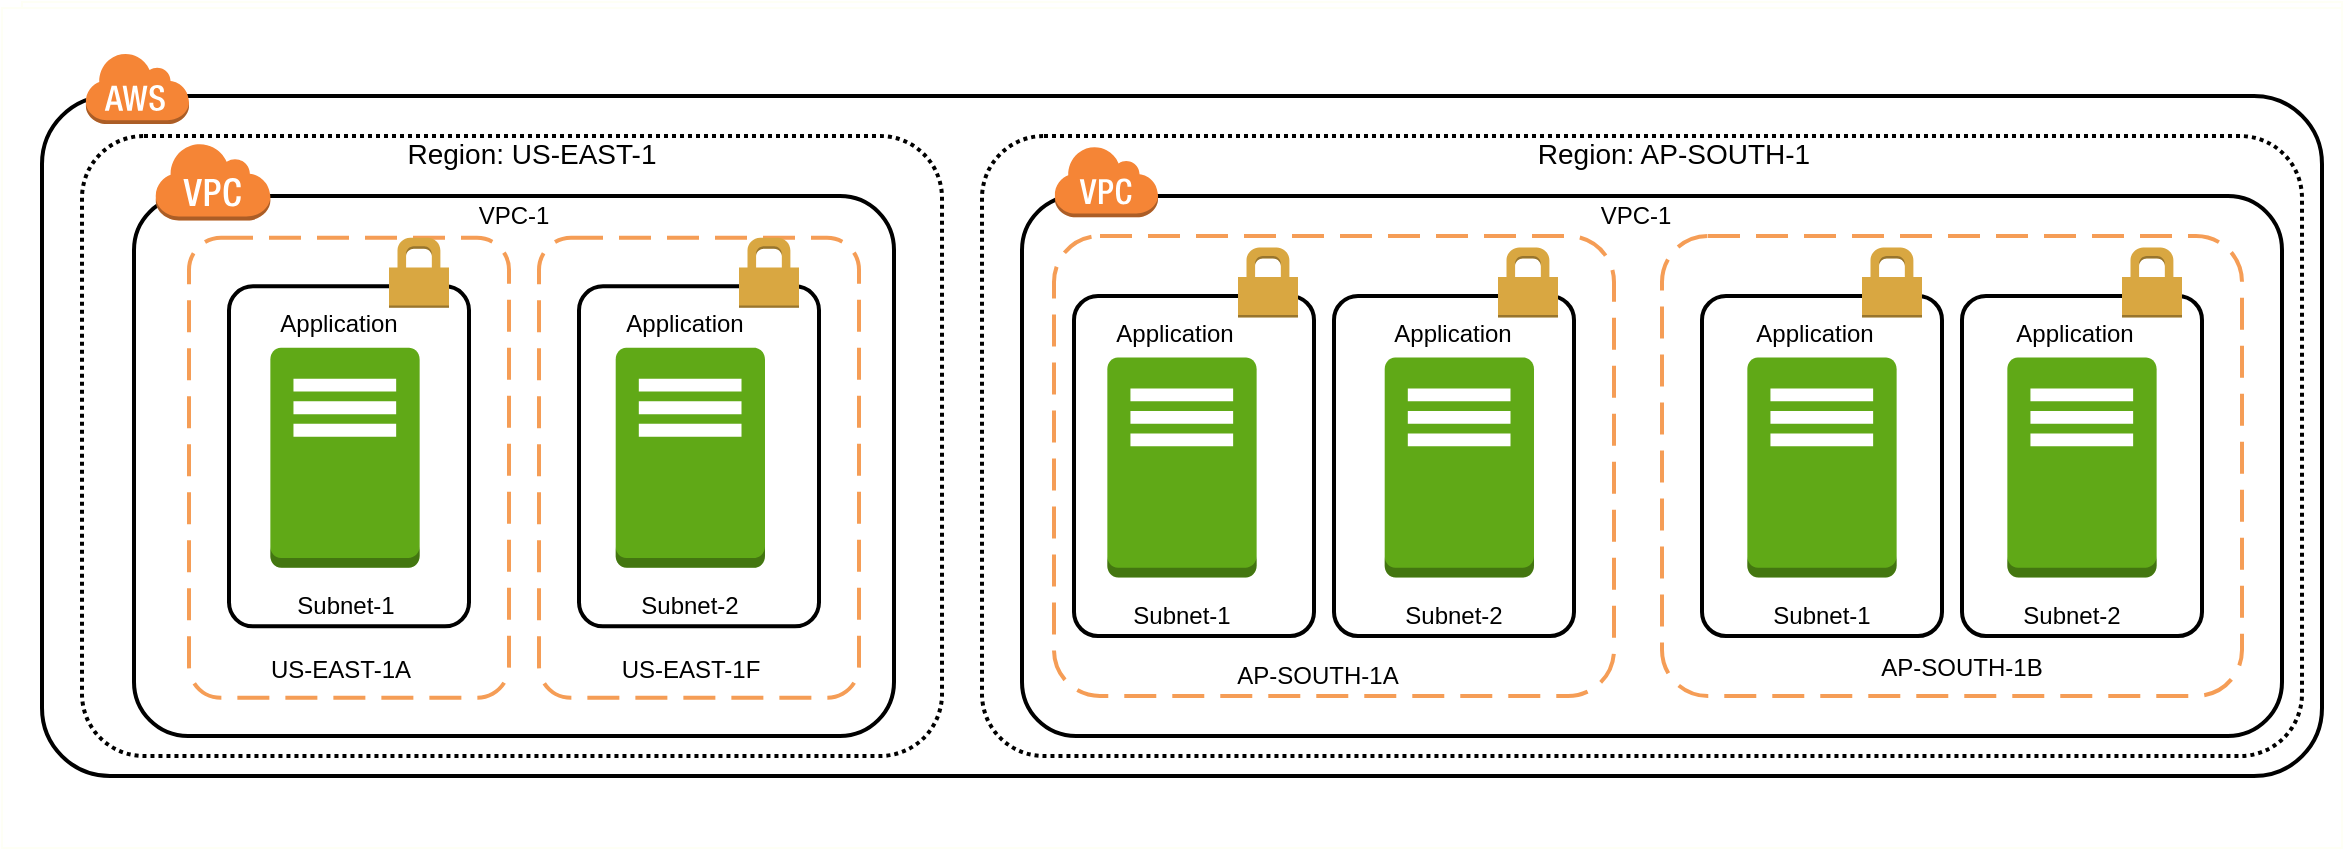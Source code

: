 <mxfile version="12.9.9" type="device"><diagram id="hDxXO6iOMIL-5xqhMEGv" name="Page-1"><mxGraphModel dx="1055" dy="808" grid="1" gridSize="10" guides="1" tooltips="1" connect="1" arrows="1" fold="1" page="1" pageScale="1" pageWidth="1654" pageHeight="1169" math="0" shadow="0"><root><mxCell id="0"/><mxCell id="1" parent="0"/><mxCell id="yAdGiv36qJoH5frJ20YR-78" value="" style="rounded=0;whiteSpace=wrap;html=1;strokeColor=#FEFFF5;" parent="1" vertex="1"><mxGeometry x="20" y="203" width="1160" height="417" as="geometry"/></mxCell><mxCell id="9zoq24ZybqTwHp-O39qH-56" value="" style="rounded=0;whiteSpace=wrap;html=1;strokeColor=#FEFFF5;" parent="1" vertex="1"><mxGeometry x="10" y="206" width="1170" height="420" as="geometry"/></mxCell><mxCell id="9zoq24ZybqTwHp-O39qH-3" value="" style="rounded=1;arcSize=10;dashed=0;fillColor=none;gradientColor=none;strokeWidth=2;" parent="1" vertex="1"><mxGeometry x="30" y="250" width="1140" height="340" as="geometry"/></mxCell><mxCell id="9zoq24ZybqTwHp-O39qH-10" value="" style="rounded=1;arcSize=10;dashed=1;fillColor=none;gradientColor=none;dashPattern=1 1;strokeWidth=2;" parent="1" vertex="1"><mxGeometry x="500" y="270" width="660" height="310" as="geometry"/></mxCell><mxCell id="yAdGiv36qJoH5frJ20YR-68" value="" style="rounded=1;arcSize=10;dashed=0;fillColor=none;gradientColor=none;strokeWidth=2;" parent="1" vertex="1"><mxGeometry x="520" y="300" width="630" height="270" as="geometry"/></mxCell><mxCell id="yAdGiv36qJoH5frJ20YR-29" value="" style="rounded=1;arcSize=10;dashed=1;strokeColor=#F59D56;fillColor=none;gradientColor=none;dashPattern=8 4;strokeWidth=2;" parent="1" vertex="1"><mxGeometry x="536" y="320" width="280" height="230" as="geometry"/></mxCell><mxCell id="yAdGiv36qJoH5frJ20YR-65" value="" style="rounded=1;arcSize=10;dashed=0;fillColor=none;gradientColor=none;strokeWidth=2;" parent="1" vertex="1"><mxGeometry x="990" y="350" width="120" height="170" as="geometry"/></mxCell><mxCell id="yAdGiv36qJoH5frJ20YR-56" value="" style="rounded=1;arcSize=10;dashed=0;fillColor=none;gradientColor=none;strokeWidth=2;" parent="1" vertex="1"><mxGeometry x="860" y="350" width="120" height="170" as="geometry"/></mxCell><mxCell id="yAdGiv36qJoH5frJ20YR-47" value="" style="rounded=1;arcSize=10;dashed=0;fillColor=none;gradientColor=none;strokeWidth=2;" parent="1" vertex="1"><mxGeometry x="676" y="350" width="120" height="170" as="geometry"/></mxCell><mxCell id="yAdGiv36qJoH5frJ20YR-27" value="" style="rounded=1;arcSize=10;dashed=0;fillColor=none;gradientColor=none;strokeWidth=2;" parent="1" vertex="1"><mxGeometry x="546" y="350" width="120" height="170" as="geometry"/></mxCell><mxCell id="9zoq24ZybqTwHp-O39qH-8" value="" style="rounded=1;arcSize=10;dashed=1;fillColor=none;gradientColor=none;dashPattern=1 1;strokeWidth=2;" parent="1" vertex="1"><mxGeometry x="50" y="270" width="430" height="310" as="geometry"/></mxCell><mxCell id="9zoq24ZybqTwHp-O39qH-4" value="" style="dashed=0;html=1;shape=mxgraph.aws3.cloud;fillColor=#F58536;gradientColor=none;dashed=0;strokeColor=#4797FF;" parent="1" vertex="1"><mxGeometry x="51.5" y="228" width="52" height="36" as="geometry"/></mxCell><mxCell id="9zoq24ZybqTwHp-O39qH-50" value="Region: AP-SOUTH-1" style="text;html=1;strokeColor=none;fillColor=none;align=center;verticalAlign=middle;whiteSpace=wrap;rounded=0;fontSize=14;" parent="1" vertex="1"><mxGeometry x="776" y="269" width="140" height="20" as="geometry"/></mxCell><mxCell id="4ndLmXDWsY6JqbtvV_gG-45" value="Region: US-EAST-1" style="text;html=1;strokeColor=none;fillColor=none;align=center;verticalAlign=middle;whiteSpace=wrap;rounded=0;fontSize=14;" parent="1" vertex="1"><mxGeometry x="210" y="269" width="130" height="20" as="geometry"/></mxCell><mxCell id="4ndLmXDWsY6JqbtvV_gG-47" value="VPC-1" style="text;html=1;strokeColor=none;fillColor=none;align=center;verticalAlign=middle;whiteSpace=wrap;rounded=0;" parent="1" vertex="1"><mxGeometry x="226" y="300" width="80" height="20" as="geometry"/></mxCell><mxCell id="4ndLmXDWsY6JqbtvV_gG-48" value="VPC-1" style="text;html=1;strokeColor=none;fillColor=none;align=center;verticalAlign=middle;whiteSpace=wrap;rounded=0;" parent="1" vertex="1"><mxGeometry x="787" y="300" width="80" height="20" as="geometry"/></mxCell><mxCell id="yAdGiv36qJoH5frJ20YR-28" value="" style="dashed=0;html=1;shape=mxgraph.aws3.permissions;fillColor=#D9A741;gradientColor=none;dashed=0;strokeColor=#FEFFF5;" parent="1" vertex="1"><mxGeometry x="628" y="325.74" width="30" height="35" as="geometry"/></mxCell><mxCell id="yAdGiv36qJoH5frJ20YR-30" value="AP-SOUTH-1A" style="text;html=1;strokeColor=none;fillColor=none;align=center;verticalAlign=middle;whiteSpace=wrap;rounded=0;" parent="1" vertex="1"><mxGeometry x="617" y="530" width="102" height="20" as="geometry"/></mxCell><mxCell id="yAdGiv36qJoH5frJ20YR-48" value="" style="dashed=0;html=1;shape=mxgraph.aws3.permissions;fillColor=#D9A741;gradientColor=none;dashed=0;strokeColor=#FEFFF5;" parent="1" vertex="1"><mxGeometry x="758" y="325.74" width="30" height="35" as="geometry"/></mxCell><mxCell id="yAdGiv36qJoH5frJ20YR-49" value="" style="rounded=1;arcSize=10;dashed=1;strokeColor=#F59D56;fillColor=none;gradientColor=none;dashPattern=8 4;strokeWidth=2;" parent="1" vertex="1"><mxGeometry x="840" y="320" width="290" height="230" as="geometry"/></mxCell><mxCell id="yAdGiv36qJoH5frJ20YR-57" value="" style="dashed=0;html=1;shape=mxgraph.aws3.permissions;fillColor=#D9A741;gradientColor=none;dashed=0;strokeColor=#FEFFF5;" parent="1" vertex="1"><mxGeometry x="940" y="325.74" width="30" height="35" as="geometry"/></mxCell><mxCell id="yAdGiv36qJoH5frJ20YR-66" value="" style="dashed=0;html=1;shape=mxgraph.aws3.permissions;fillColor=#D9A741;gradientColor=none;dashed=0;strokeColor=#FEFFF5;" parent="1" vertex="1"><mxGeometry x="1070" y="325.74" width="30" height="35" as="geometry"/></mxCell><mxCell id="yAdGiv36qJoH5frJ20YR-67" value="AP-SOUTH-1B" style="text;html=1;strokeColor=none;fillColor=none;align=center;verticalAlign=middle;whiteSpace=wrap;rounded=0;" parent="1" vertex="1"><mxGeometry x="939" y="525.74" width="102" height="20" as="geometry"/></mxCell><mxCell id="yAdGiv36qJoH5frJ20YR-69" value="" style="dashed=0;html=1;shape=mxgraph.aws3.virtual_private_cloud;fillColor=#F58536;gradientColor=none;dashed=0;strokeColor=#FEFFF5;" parent="1" vertex="1"><mxGeometry x="536" y="274.64" width="52" height="36" as="geometry"/></mxCell><mxCell id="yAdGiv36qJoH5frJ20YR-72" value="Subnet-2" style="text;html=1;strokeColor=none;fillColor=none;align=center;verticalAlign=middle;whiteSpace=wrap;rounded=0;" parent="1" vertex="1"><mxGeometry x="1005" y="500" width="80" height="20" as="geometry"/></mxCell><mxCell id="yAdGiv36qJoH5frJ20YR-73" value="Subnet-1" style="text;html=1;strokeColor=none;fillColor=none;align=center;verticalAlign=middle;whiteSpace=wrap;rounded=0;" parent="1" vertex="1"><mxGeometry x="880" y="500" width="80" height="20" as="geometry"/></mxCell><mxCell id="yAdGiv36qJoH5frJ20YR-74" value="Subnet-2" style="text;html=1;strokeColor=none;fillColor=none;align=center;verticalAlign=middle;whiteSpace=wrap;rounded=0;" parent="1" vertex="1"><mxGeometry x="696" y="500" width="80" height="20" as="geometry"/></mxCell><mxCell id="yAdGiv36qJoH5frJ20YR-75" value="Subnet-1" style="text;html=1;strokeColor=none;fillColor=none;align=center;verticalAlign=middle;whiteSpace=wrap;rounded=0;" parent="1" vertex="1"><mxGeometry x="560" y="500" width="80" height="20" as="geometry"/></mxCell><mxCell id="lPj0ywH_HUzMyQlvkafO-9" value="Application" style="text;html=1;strokeColor=none;fillColor=none;align=center;verticalAlign=middle;whiteSpace=wrap;rounded=0;" parent="1" vertex="1"><mxGeometry x="577.462" y="360.738" width="39.048" height="16.136" as="geometry"/></mxCell><mxCell id="lPj0ywH_HUzMyQlvkafO-10" value="" style="outlineConnect=0;dashed=0;verticalLabelPosition=bottom;verticalAlign=top;align=center;html=1;shape=mxgraph.aws3.traditional_server;fillColor=#60a917;strokeColor=#2D7600;fontColor=#ffffff;" parent="1" vertex="1"><mxGeometry x="562.67" y="380.74" width="74.65" height="110" as="geometry"/></mxCell><mxCell id="lPj0ywH_HUzMyQlvkafO-11" value="Application" style="text;html=1;strokeColor=none;fillColor=none;align=center;verticalAlign=middle;whiteSpace=wrap;rounded=0;" parent="1" vertex="1"><mxGeometry x="716.142" y="360.738" width="39.048" height="16.136" as="geometry"/></mxCell><mxCell id="lPj0ywH_HUzMyQlvkafO-12" value="" style="outlineConnect=0;dashed=0;verticalLabelPosition=bottom;verticalAlign=top;align=center;html=1;shape=mxgraph.aws3.traditional_server;fillColor=#60a917;strokeColor=#2D7600;fontColor=#ffffff;" parent="1" vertex="1"><mxGeometry x="701.35" y="380.74" width="74.65" height="110" as="geometry"/></mxCell><mxCell id="lPj0ywH_HUzMyQlvkafO-13" value="Application" style="text;html=1;strokeColor=none;fillColor=none;align=center;verticalAlign=middle;whiteSpace=wrap;rounded=0;" parent="1" vertex="1"><mxGeometry x="897.462" y="360.738" width="39.048" height="16.136" as="geometry"/></mxCell><mxCell id="lPj0ywH_HUzMyQlvkafO-14" value="" style="outlineConnect=0;dashed=0;verticalLabelPosition=bottom;verticalAlign=top;align=center;html=1;shape=mxgraph.aws3.traditional_server;fillColor=#60a917;strokeColor=#2D7600;fontColor=#ffffff;" parent="1" vertex="1"><mxGeometry x="882.67" y="380.74" width="74.65" height="110" as="geometry"/></mxCell><mxCell id="lPj0ywH_HUzMyQlvkafO-15" value="Application" style="text;html=1;strokeColor=none;fillColor=none;align=center;verticalAlign=middle;whiteSpace=wrap;rounded=0;" parent="1" vertex="1"><mxGeometry x="1027.462" y="360.738" width="39.048" height="16.136" as="geometry"/></mxCell><mxCell id="lPj0ywH_HUzMyQlvkafO-16" value="" style="outlineConnect=0;dashed=0;verticalLabelPosition=bottom;verticalAlign=top;align=center;html=1;shape=mxgraph.aws3.traditional_server;fillColor=#60a917;strokeColor=#2D7600;fontColor=#ffffff;" parent="1" vertex="1"><mxGeometry x="1012.67" y="380.74" width="74.65" height="110" as="geometry"/></mxCell><mxCell id="yAdGiv36qJoH5frJ20YR-15" value="" style="rounded=1;arcSize=10;dashed=0;fillColor=none;gradientColor=none;strokeWidth=2;" parent="1" vertex="1"><mxGeometry x="298.5" y="345.17" width="120" height="170" as="geometry"/></mxCell><mxCell id="yAdGiv36qJoH5frJ20YR-17" value="" style="rounded=1;arcSize=10;dashed=1;strokeColor=#F59D56;fillColor=none;gradientColor=none;dashPattern=8 4;strokeWidth=2;" parent="1" vertex="1"><mxGeometry x="278.5" y="320.91" width="160" height="230" as="geometry"/></mxCell><mxCell id="yAdGiv36qJoH5frJ20YR-1" value="" style="rounded=1;arcSize=10;dashed=0;fillColor=none;gradientColor=none;strokeWidth=2;" parent="1" vertex="1"><mxGeometry x="123.5" y="345.17" width="120" height="170" as="geometry"/></mxCell><mxCell id="yAdGiv36qJoH5frJ20YR-5" value="" style="rounded=1;arcSize=10;dashed=1;strokeColor=#F59D56;fillColor=none;gradientColor=none;dashPattern=8 4;strokeWidth=2;" parent="1" vertex="1"><mxGeometry x="103.5" y="320.91" width="160" height="230" as="geometry"/></mxCell><mxCell id="4ndLmXDWsY6JqbtvV_gG-1" value="" style="rounded=1;arcSize=10;dashed=0;fillColor=none;gradientColor=none;strokeWidth=2;" parent="1" vertex="1"><mxGeometry x="76" y="300" width="380" height="270" as="geometry"/></mxCell><mxCell id="yAdGiv36qJoH5frJ20YR-2" value="" style="dashed=0;html=1;shape=mxgraph.aws3.permissions;fillColor=#D9A741;gradientColor=none;dashed=0;strokeColor=#FEFFF5;" parent="1" vertex="1"><mxGeometry x="203.5" y="320.91" width="30" height="35" as="geometry"/></mxCell><mxCell id="yAdGiv36qJoH5frJ20YR-6" value="US-EAST-1A" style="text;html=1;strokeColor=none;fillColor=none;align=center;verticalAlign=middle;whiteSpace=wrap;rounded=0;" parent="1" vertex="1"><mxGeometry x="141.5" y="526.91" width="75" height="20" as="geometry"/></mxCell><mxCell id="yAdGiv36qJoH5frJ20YR-16" value="" style="dashed=0;html=1;shape=mxgraph.aws3.permissions;fillColor=#D9A741;gradientColor=none;dashed=0;strokeColor=#FEFFF5;" parent="1" vertex="1"><mxGeometry x="378.5" y="320.91" width="30" height="35" as="geometry"/></mxCell><mxCell id="yAdGiv36qJoH5frJ20YR-18" value="US-EAST-1F" style="text;html=1;strokeColor=none;fillColor=none;align=center;verticalAlign=middle;whiteSpace=wrap;rounded=0;" parent="1" vertex="1"><mxGeometry x="316.5" y="526.91" width="75" height="20" as="geometry"/></mxCell><mxCell id="yAdGiv36qJoH5frJ20YR-77" value="Subnet-1" style="text;html=1;strokeColor=none;fillColor=none;align=center;verticalAlign=middle;whiteSpace=wrap;rounded=0;" parent="1" vertex="1"><mxGeometry x="141.5" y="495.17" width="80" height="20" as="geometry"/></mxCell><mxCell id="yAdGiv36qJoH5frJ20YR-76" value="Subnet-2" style="text;html=1;strokeColor=none;fillColor=none;align=center;verticalAlign=middle;whiteSpace=wrap;rounded=0;" parent="1" vertex="1"><mxGeometry x="313.5" y="495.17" width="80" height="20" as="geometry"/></mxCell><mxCell id="9zoq24ZybqTwHp-O39qH-46" value="Application" style="text;html=1;strokeColor=none;fillColor=none;align=center;verticalAlign=middle;whiteSpace=wrap;rounded=0;" parent="1" vertex="1"><mxGeometry x="158.972" y="355.908" width="39.048" height="16.136" as="geometry"/></mxCell><mxCell id="9zoq24ZybqTwHp-O39qH-44" value="" style="outlineConnect=0;dashed=0;verticalLabelPosition=bottom;verticalAlign=top;align=center;html=1;shape=mxgraph.aws3.traditional_server;fillColor=#60a917;strokeColor=#2D7600;fontColor=#ffffff;" parent="1" vertex="1"><mxGeometry x="144.18" y="375.91" width="74.65" height="110" as="geometry"/></mxCell><mxCell id="lPj0ywH_HUzMyQlvkafO-7" value="Application" style="text;html=1;strokeColor=none;fillColor=none;align=center;verticalAlign=middle;whiteSpace=wrap;rounded=0;" parent="1" vertex="1"><mxGeometry x="331.642" y="355.908" width="39.048" height="16.136" as="geometry"/></mxCell><mxCell id="lPj0ywH_HUzMyQlvkafO-8" value="" style="outlineConnect=0;dashed=0;verticalLabelPosition=bottom;verticalAlign=top;align=center;html=1;shape=mxgraph.aws3.traditional_server;fillColor=#60a917;strokeColor=#2D7600;fontColor=#ffffff;" parent="1" vertex="1"><mxGeometry x="316.85" y="375.91" width="74.65" height="110" as="geometry"/></mxCell><mxCell id="4ndLmXDWsY6JqbtvV_gG-2" value="" style="dashed=0;html=1;shape=mxgraph.aws3.virtual_private_cloud;fillColor=#F58536;gradientColor=none;dashed=0;strokeColor=#FEFFF5;" parent="1" vertex="1"><mxGeometry x="86.402" y="273" width="57.778" height="39.273" as="geometry"/></mxCell></root></mxGraphModel></diagram></mxfile>